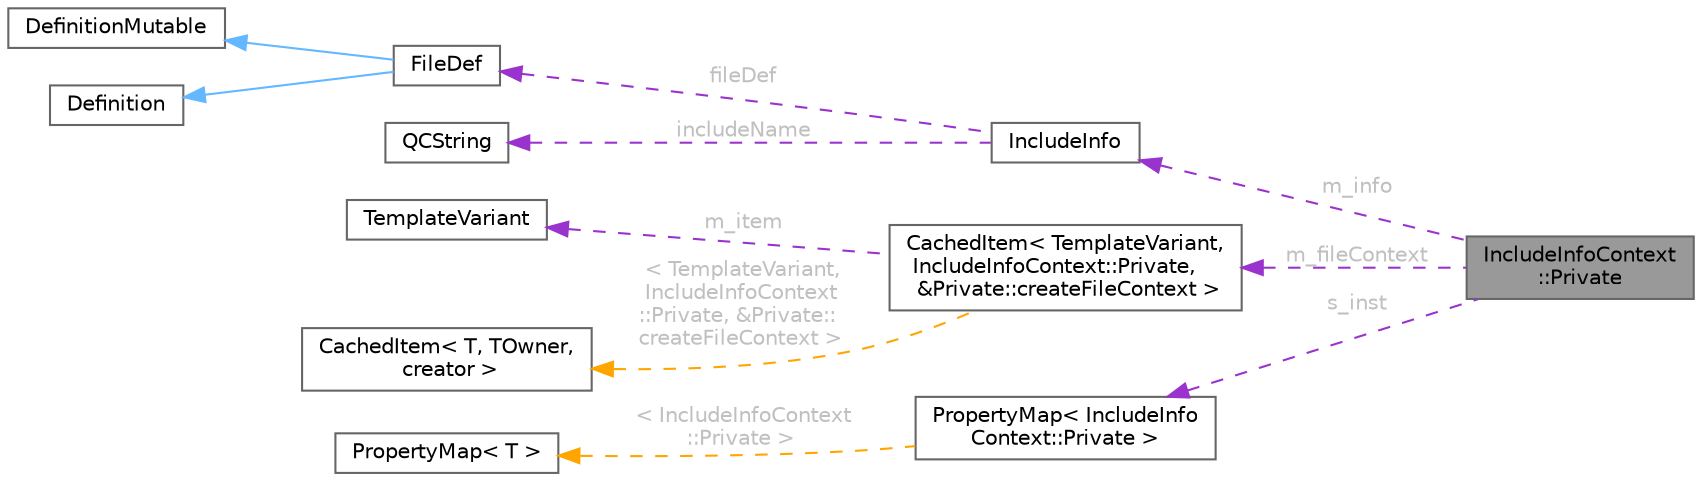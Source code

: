 digraph "IncludeInfoContext::Private"
{
 // INTERACTIVE_SVG=YES
 // LATEX_PDF_SIZE
  bgcolor="transparent";
  edge [fontname=Helvetica,fontsize=10,labelfontname=Helvetica,labelfontsize=10];
  node [fontname=Helvetica,fontsize=10,shape=box,height=0.2,width=0.4];
  rankdir="LR";
  Node1 [label="IncludeInfoContext\l::Private",height=0.2,width=0.4,color="gray40", fillcolor="grey60", style="filled", fontcolor="black",tooltip=" "];
  Node2 -> Node1 [dir="back",color="darkorchid3",style="dashed",label=" m_info",fontcolor="grey" ];
  Node2 [label="IncludeInfo",height=0.2,width=0.4,color="gray40", fillcolor="white", style="filled",URL="$d5/dc1/struct_include_info.html",tooltip="Class representing the data associated with a #include statement."];
  Node3 -> Node2 [dir="back",color="darkorchid3",style="dashed",label=" fileDef",fontcolor="grey" ];
  Node3 [label="FileDef",height=0.2,width=0.4,color="gray40", fillcolor="white", style="filled",URL="$de/db0/class_file_def.html",tooltip="A model of a file symbol."];
  Node4 -> Node3 [dir="back",color="steelblue1",style="solid"];
  Node4 [label="DefinitionMutable",height=0.2,width=0.4,color="gray40", fillcolor="white", style="filled",URL="$d0/d46/class_definition_mutable.html",tooltip=" "];
  Node5 -> Node3 [dir="back",color="steelblue1",style="solid"];
  Node5 [label="Definition",height=0.2,width=0.4,color="gray40", fillcolor="white", style="filled",URL="$d5/dcc/class_definition.html",tooltip="The common base class of all entity definitions found in the sources."];
  Node6 -> Node2 [dir="back",color="darkorchid3",style="dashed",label=" includeName",fontcolor="grey" ];
  Node6 [label="QCString",height=0.2,width=0.4,color="gray40", fillcolor="white", style="filled",URL="$d9/d45/class_q_c_string.html",tooltip="This is an alternative implementation of QCString."];
  Node7 -> Node1 [dir="back",color="darkorchid3",style="dashed",label=" m_fileContext",fontcolor="grey" ];
  Node7 [label="CachedItem\< TemplateVariant,\l IncludeInfoContext::Private,\l &Private::createFileContext \>",height=0.2,width=0.4,color="gray40", fillcolor="white", style="filled",URL="$d7/dc1/class_cached_item.html",tooltip=" "];
  Node8 -> Node7 [dir="back",color="darkorchid3",style="dashed",label=" m_item",fontcolor="grey" ];
  Node8 [label="TemplateVariant",height=0.2,width=0.4,color="gray40", fillcolor="white", style="filled",URL="$d1/dba/class_template_variant.html",tooltip="Variant type which can hold one value of a fixed set of types."];
  Node9 -> Node7 [dir="back",color="orange",style="dashed",label=" \< TemplateVariant,\l IncludeInfoContext\l::Private, &Private::\lcreateFileContext \>",fontcolor="grey" ];
  Node9 [label="CachedItem\< T, TOwner,\l creator \>",height=0.2,width=0.4,color="gray40", fillcolor="white", style="filled",URL="$d7/dc1/class_cached_item.html",tooltip="Wrapper for data that needs to be cached."];
  Node10 -> Node1 [dir="back",color="darkorchid3",style="dashed",label=" s_inst",fontcolor="grey" ];
  Node10 [label="PropertyMap\< IncludeInfo\lContext::Private \>",height=0.2,width=0.4,color="gray40", fillcolor="white", style="filled",URL="$d5/dbf/class_property_map.html",tooltip=" "];
  Node11 -> Node10 [dir="back",color="orange",style="dashed",label=" \< IncludeInfoContext\l::Private \>",fontcolor="grey" ];
  Node11 [label="PropertyMap\< T \>",height=0.2,width=0.4,color="gray40", fillcolor="white", style="filled",URL="$d5/dbf/class_property_map.html",tooltip="Class representing a mapping of properties and the corresponding getter function."];
}
